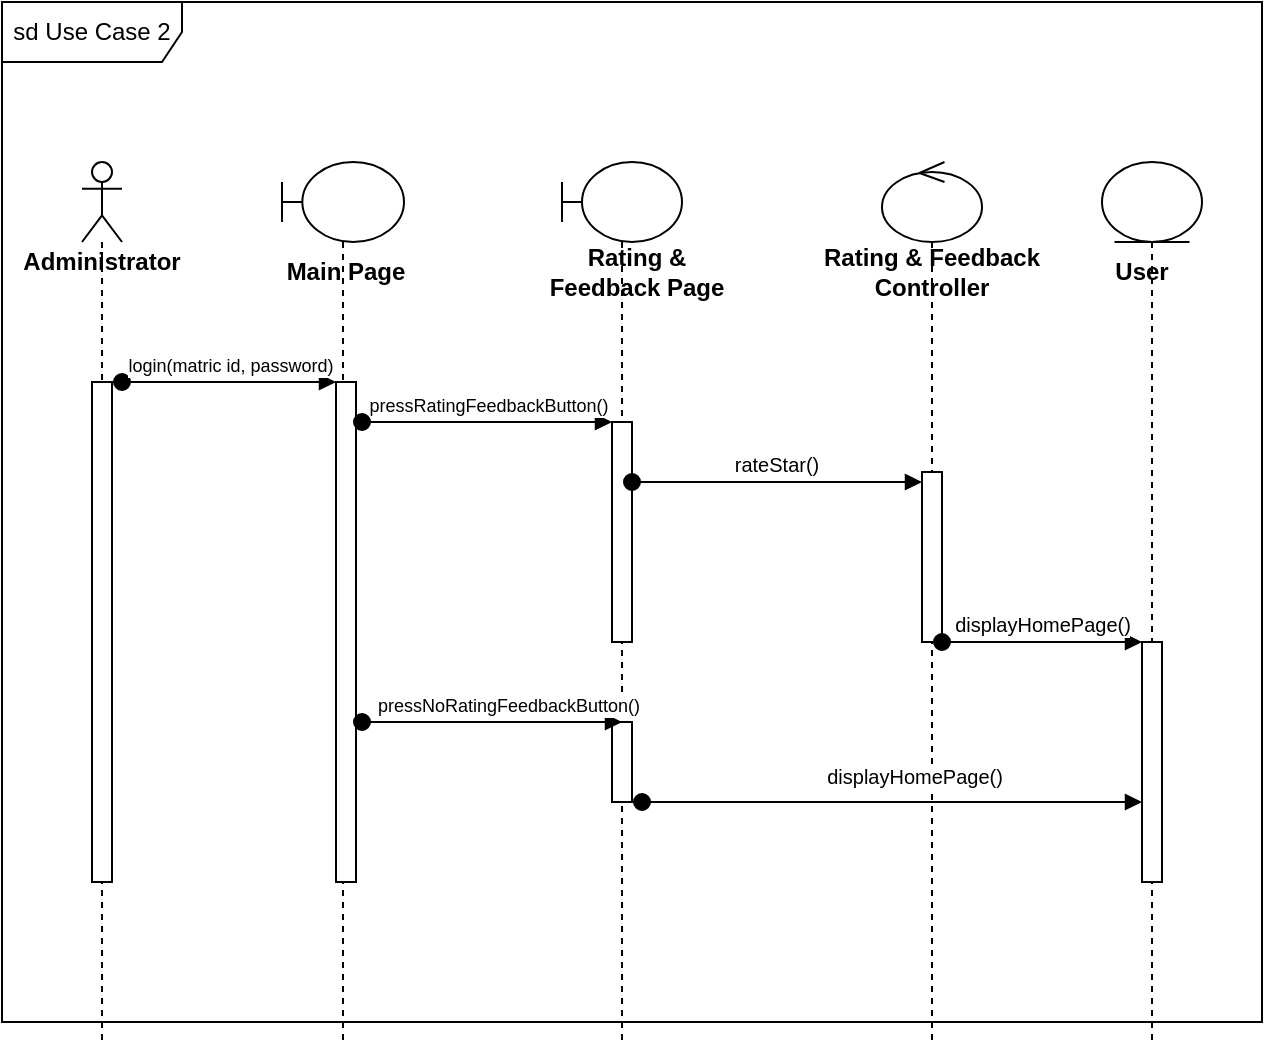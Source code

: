 <mxfile>
    <diagram id="89wvS5ITOrKQmjU-tdGL" name="Page-1">
        <mxGraphModel dx="1242" dy="568" grid="1" gridSize="10" guides="1" tooltips="1" connect="1" arrows="1" fold="1" page="1" pageScale="1" pageWidth="1654" pageHeight="2336" math="0" shadow="0">
            <root>
                <mxCell id="0"/>
                <mxCell id="1" parent="0"/>
                <mxCell id="58" value="sd Use Case 2" style="shape=umlFrame;whiteSpace=wrap;html=1;width=90;height=30;" vertex="1" parent="1">
                    <mxGeometry x="1050" y="120" width="630" height="510" as="geometry"/>
                </mxCell>
                <mxCell id="59" value="&lt;b&gt;Administrator&lt;/b&gt;" style="shape=umlLifeline;participant=umlActor;perimeter=lifelinePerimeter;whiteSpace=wrap;html=1;container=1;collapsible=0;recursiveResize=0;verticalAlign=top;spacingTop=36;outlineConnect=0;" vertex="1" parent="1">
                    <mxGeometry x="1090" y="200" width="20" height="440" as="geometry"/>
                </mxCell>
                <mxCell id="60" value="" style="html=1;points=[];perimeter=orthogonalPerimeter;" vertex="1" parent="59">
                    <mxGeometry x="5" y="110" width="10" height="250" as="geometry"/>
                </mxCell>
                <mxCell id="61" value="" style="shape=umlLifeline;participant=umlBoundary;perimeter=lifelinePerimeter;whiteSpace=wrap;html=1;container=1;collapsible=0;recursiveResize=0;verticalAlign=top;spacingTop=36;outlineConnect=0;" vertex="1" parent="1">
                    <mxGeometry x="1190" y="200" width="61" height="440" as="geometry"/>
                </mxCell>
                <mxCell id="62" value="&lt;b&gt;Main Page&lt;/b&gt;" style="text;html=1;strokeColor=none;fillColor=none;align=center;verticalAlign=middle;whiteSpace=wrap;rounded=0;" vertex="1" parent="61">
                    <mxGeometry x="-11" y="40" width="86" height="30" as="geometry"/>
                </mxCell>
                <mxCell id="63" value="" style="html=1;points=[];perimeter=orthogonalPerimeter;" vertex="1" parent="61">
                    <mxGeometry x="27" y="110" width="10" height="250" as="geometry"/>
                </mxCell>
                <mxCell id="64" value="" style="shape=umlLifeline;participant=umlBoundary;perimeter=lifelinePerimeter;whiteSpace=wrap;html=1;container=1;collapsible=0;recursiveResize=0;verticalAlign=top;spacingTop=36;outlineConnect=0;" vertex="1" parent="1">
                    <mxGeometry x="1330" y="200" width="60" height="440" as="geometry"/>
                </mxCell>
                <mxCell id="65" value="&lt;b&gt;Rating &amp;amp; Feedback Page&lt;/b&gt;" style="text;html=1;strokeColor=none;fillColor=none;align=center;verticalAlign=middle;whiteSpace=wrap;rounded=0;" vertex="1" parent="64">
                    <mxGeometry x="-10" y="40" width="95" height="30" as="geometry"/>
                </mxCell>
                <mxCell id="66" value="" style="html=1;points=[];perimeter=orthogonalPerimeter;" vertex="1" parent="64">
                    <mxGeometry x="25" y="130" width="10" height="110" as="geometry"/>
                </mxCell>
                <mxCell id="67" value="" style="html=1;points=[];perimeter=orthogonalPerimeter;" vertex="1" parent="64">
                    <mxGeometry x="25" y="280" width="10" height="40" as="geometry"/>
                </mxCell>
                <mxCell id="68" value="" style="shape=umlLifeline;participant=umlControl;perimeter=lifelinePerimeter;whiteSpace=wrap;html=1;container=1;collapsible=0;recursiveResize=0;verticalAlign=top;spacingTop=36;outlineConnect=0;" vertex="1" parent="1">
                    <mxGeometry x="1490" y="200" width="50" height="440" as="geometry"/>
                </mxCell>
                <mxCell id="69" value="" style="html=1;points=[];perimeter=orthogonalPerimeter;" vertex="1" parent="68">
                    <mxGeometry x="20" y="155" width="10" height="85" as="geometry"/>
                </mxCell>
                <mxCell id="70" value="&lt;b&gt;Rating &amp;amp; Feedback Controller&lt;/b&gt;" style="text;html=1;strokeColor=none;fillColor=none;align=center;verticalAlign=middle;whiteSpace=wrap;rounded=0;" vertex="1" parent="1">
                    <mxGeometry x="1440" y="240" width="150" height="30" as="geometry"/>
                </mxCell>
                <mxCell id="71" value="&lt;font style=&quot;font-size: 9px;&quot;&gt;login(matric id, password)&lt;/font&gt;" style="html=1;verticalAlign=bottom;startArrow=oval;endArrow=block;startSize=8;exitX=1.5;exitY=0;exitDx=0;exitDy=0;exitPerimeter=0;" edge="1" parent="1" source="60" target="63">
                    <mxGeometry x="0.01" relative="1" as="geometry">
                        <mxPoint x="1110" y="300" as="sourcePoint"/>
                        <mxPoint as="offset"/>
                    </mxGeometry>
                </mxCell>
                <mxCell id="72" value="&lt;font style=&quot;font-size: 9px;&quot;&gt;pressRatingFeedbackButton()&lt;/font&gt;" style="html=1;verticalAlign=bottom;startArrow=oval;endArrow=block;startSize=8;" edge="1" parent="1" target="66">
                    <mxGeometry x="-0.004" relative="1" as="geometry">
                        <mxPoint x="1230" y="330" as="sourcePoint"/>
                        <mxPoint as="offset"/>
                        <Array as="points">
                            <mxPoint x="1310" y="330"/>
                        </Array>
                    </mxGeometry>
                </mxCell>
                <mxCell id="73" value="&lt;div style=&quot;text-align: start;&quot;&gt;&lt;span style=&quot;background-color: initial; font-size: 0px;&quot;&gt;&lt;font face=&quot;monospace&quot; color=&quot;rgba(0, 0, 0, 0)&quot;&gt;us&lt;/font&gt;&lt;/span&gt;&lt;/div&gt;" style="shape=umlLifeline;participant=umlEntity;perimeter=lifelinePerimeter;whiteSpace=wrap;html=1;container=1;collapsible=0;recursiveResize=0;verticalAlign=top;spacingTop=36;outlineConnect=0;" vertex="1" parent="1">
                    <mxGeometry x="1600" y="200" width="50" height="440" as="geometry"/>
                </mxCell>
                <mxCell id="74" value="&lt;b&gt;&lt;font style=&quot;font-size: 12px;&quot;&gt;User&lt;/font&gt;&lt;/b&gt;" style="text;html=1;strokeColor=none;fillColor=none;align=center;verticalAlign=middle;whiteSpace=wrap;rounded=0;" vertex="1" parent="73">
                    <mxGeometry x="-10" y="40" width="60" height="30" as="geometry"/>
                </mxCell>
                <mxCell id="75" value="" style="html=1;points=[];perimeter=orthogonalPerimeter;fontSize=12;" vertex="1" parent="73">
                    <mxGeometry x="20" y="240" width="10" height="120" as="geometry"/>
                </mxCell>
                <mxCell id="76" value="&lt;font size=&quot;1&quot;&gt;rateStar()&lt;/font&gt;" style="html=1;verticalAlign=bottom;startArrow=oval;endArrow=block;startSize=8;" edge="1" parent="1" source="66">
                    <mxGeometry x="-0.004" relative="1" as="geometry">
                        <mxPoint x="1370" y="360" as="sourcePoint"/>
                        <mxPoint as="offset"/>
                        <mxPoint x="1510" y="360" as="targetPoint"/>
                        <Array as="points">
                            <mxPoint x="1453" y="360"/>
                        </Array>
                    </mxGeometry>
                </mxCell>
                <mxCell id="77" value="&lt;font size=&quot;1&quot;&gt;displayHomePage()&lt;/font&gt;" style="html=1;verticalAlign=bottom;startArrow=oval;endArrow=block;startSize=8;" edge="1" parent="1">
                    <mxGeometry x="-0.004" relative="1" as="geometry">
                        <mxPoint x="1520" y="440" as="sourcePoint"/>
                        <mxPoint as="offset"/>
                        <mxPoint x="1620" y="440" as="targetPoint"/>
                        <Array as="points">
                            <mxPoint x="1563" y="440"/>
                        </Array>
                    </mxGeometry>
                </mxCell>
                <mxCell id="78" value="&lt;font style=&quot;font-size: 10px;&quot;&gt;displayHomePage()&lt;/font&gt;" style="html=1;verticalAlign=bottom;startArrow=oval;endArrow=block;startSize=8;" edge="1" parent="1">
                    <mxGeometry x="0.088" y="4" relative="1" as="geometry">
                        <mxPoint x="1370" y="520" as="sourcePoint"/>
                        <mxPoint as="offset"/>
                        <mxPoint x="1620" y="520" as="targetPoint"/>
                        <Array as="points"/>
                    </mxGeometry>
                </mxCell>
                <mxCell id="79" value="&lt;span style=&quot;font-size: 9px;&quot;&gt;pressNoRatingFeedbackButton()&lt;/span&gt;" style="html=1;verticalAlign=bottom;startArrow=oval;endArrow=block;startSize=8;" edge="1" parent="1">
                    <mxGeometry x="0.123" relative="1" as="geometry">
                        <mxPoint x="1230" y="480" as="sourcePoint"/>
                        <mxPoint as="offset"/>
                        <mxPoint x="1360" y="480" as="targetPoint"/>
                        <Array as="points">
                            <mxPoint x="1303" y="480"/>
                        </Array>
                    </mxGeometry>
                </mxCell>
            </root>
        </mxGraphModel>
    </diagram>
</mxfile>